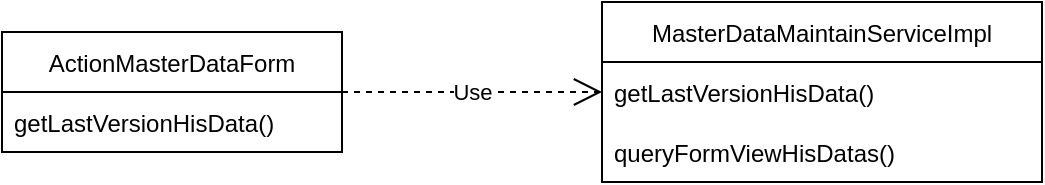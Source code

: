 <mxfile version="16.6.1" type="github">
  <diagram id="C5RBs43oDa-KdzZeNtuy" name="Page-1">
    <mxGraphModel dx="1422" dy="706" grid="1" gridSize="10" guides="1" tooltips="1" connect="1" arrows="1" fold="1" page="1" pageScale="1" pageWidth="827" pageHeight="1169" math="0" shadow="0">
      <root>
        <mxCell id="WIyWlLk6GJQsqaUBKTNV-0" />
        <mxCell id="WIyWlLk6GJQsqaUBKTNV-1" parent="WIyWlLk6GJQsqaUBKTNV-0" />
        <mxCell id="ptrJCKepaTZbn84EBsa2-0" value="ActionMasterDataForm" style="swimlane;fontStyle=0;childLayout=stackLayout;horizontal=1;startSize=30;horizontalStack=0;resizeParent=1;resizeParentMax=0;resizeLast=0;collapsible=1;marginBottom=0;" vertex="1" parent="WIyWlLk6GJQsqaUBKTNV-1">
          <mxGeometry x="140" y="280" width="170" height="60" as="geometry" />
        </mxCell>
        <mxCell id="ptrJCKepaTZbn84EBsa2-1" value="getLastVersionHisData()" style="text;strokeColor=none;fillColor=none;align=left;verticalAlign=middle;spacingLeft=4;spacingRight=4;overflow=hidden;points=[[0,0.5],[1,0.5]];portConstraint=eastwest;rotatable=0;" vertex="1" parent="ptrJCKepaTZbn84EBsa2-0">
          <mxGeometry y="30" width="170" height="30" as="geometry" />
        </mxCell>
        <mxCell id="ptrJCKepaTZbn84EBsa2-4" value="MasterDataMaintainServiceImpl" style="swimlane;fontStyle=0;childLayout=stackLayout;horizontal=1;startSize=30;horizontalStack=0;resizeParent=1;resizeParentMax=0;resizeLast=0;collapsible=1;marginBottom=0;" vertex="1" parent="WIyWlLk6GJQsqaUBKTNV-1">
          <mxGeometry x="440" y="265" width="220" height="90" as="geometry" />
        </mxCell>
        <mxCell id="ptrJCKepaTZbn84EBsa2-5" value="getLastVersionHisData()" style="text;strokeColor=none;fillColor=none;align=left;verticalAlign=middle;spacingLeft=4;spacingRight=4;overflow=hidden;points=[[0,0.5],[1,0.5]];portConstraint=eastwest;rotatable=0;" vertex="1" parent="ptrJCKepaTZbn84EBsa2-4">
          <mxGeometry y="30" width="220" height="30" as="geometry" />
        </mxCell>
        <mxCell id="ptrJCKepaTZbn84EBsa2-6" value="queryFormViewHisDatas()" style="text;strokeColor=none;fillColor=none;align=left;verticalAlign=middle;spacingLeft=4;spacingRight=4;overflow=hidden;points=[[0,0.5],[1,0.5]];portConstraint=eastwest;rotatable=0;" vertex="1" parent="ptrJCKepaTZbn84EBsa2-4">
          <mxGeometry y="60" width="220" height="30" as="geometry" />
        </mxCell>
        <mxCell id="ptrJCKepaTZbn84EBsa2-8" value="Use" style="endArrow=open;endSize=12;dashed=1;html=1;rounded=0;" edge="1" parent="WIyWlLk6GJQsqaUBKTNV-1" source="ptrJCKepaTZbn84EBsa2-0" target="ptrJCKepaTZbn84EBsa2-4">
          <mxGeometry width="160" relative="1" as="geometry">
            <mxPoint x="370" y="450" as="sourcePoint" />
            <mxPoint x="530" y="450" as="targetPoint" />
          </mxGeometry>
        </mxCell>
      </root>
    </mxGraphModel>
  </diagram>
</mxfile>
